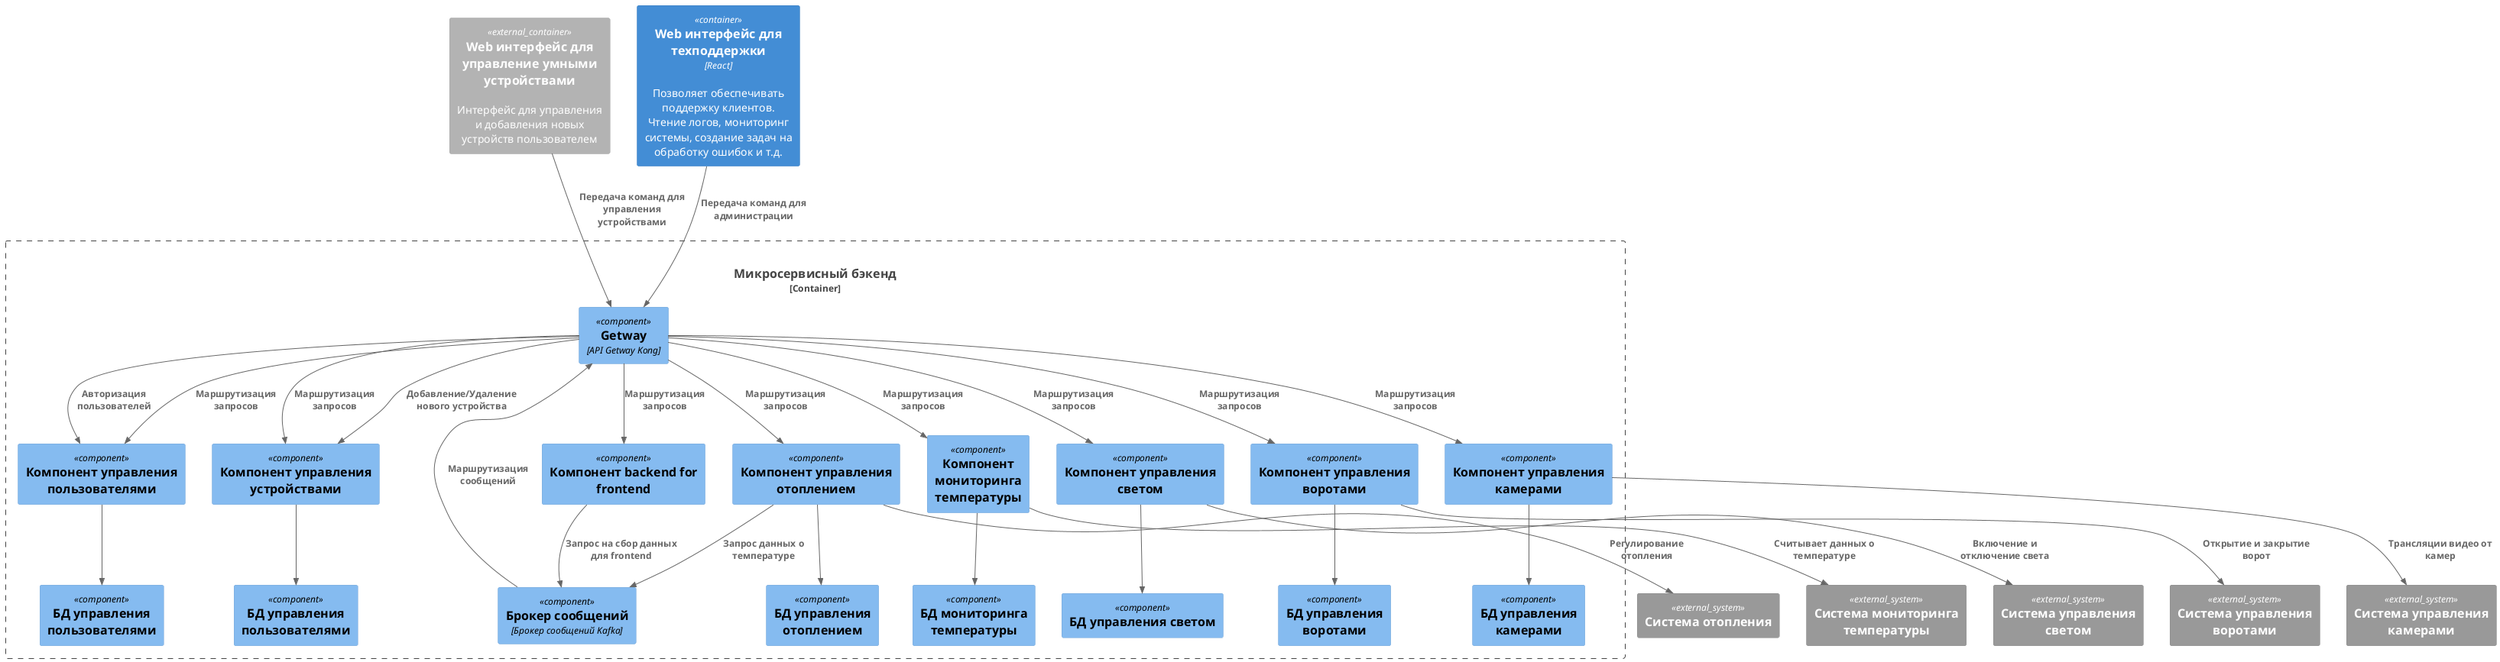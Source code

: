 @startuml
!include <C4/C4_Component>

Container_Boundary(backend, "Микросервисный бэкенд", "Управляет умными устройствами") {   
    Component(api_getway, "Getway", "API Getway Kong")   
    Component(broker, "Брокер сообщений", "Брокер сообщений Kafka")
    
    Component(temperature_manager, "Компонент мониторинга температуры")
    Component(temperature_db, "БД мониторинга температуры")

    Component(heat_manager, "Компонент управления отоплением")
    Component(heat_db, "БД управления отоплением")

    Component(light_manager, "Компонент управления светом")
    Component(light_db, "БД управления светом")

    Component(gate_manager, "Компонент управления воротами")
    Component(gate_db, "БД управления воротами")

    Component(camera_manager, "Компонент управления камерами")
    Component(camera_db, "БД управления камерами")

    Component(user_manager, "Компонент управления пользователями")
    Component(user_db, "БД управления пользователями")

    Component(device_manager, "Компонент управления устройствами")
    Component(device_db, "БД управления пользователями")
    
    Component(bff, "Компонент backend for frontend")  
}
Container_Ext(frontend, "Web интерфейс для управление умными устройствами", "", "Интерфейс для управления и добавления новых устройств пользователем")
Container(admin_frontend, "Web интерфейс для техподдержки", "React", "Позволяет обеспечивать поддержку клиентов. Чтение логов, мониторинг системы, создание задач на обработку ошибок и т.д.")
System_Ext(sensor1, "Система мониторинга температуры")
System_Ext(sensor2, "Система отопления")
System_Ext(sensor3, "Система управления светом")
System_Ext(sensor4, "Система управления воротами")
System_Ext(sensor5, "Система управления камерами")

Rel(broker, api_getway, "Маршрутизация сообщений")

Rel(frontend, api_getway, "Передача команд для управления устройствами")
Rel(admin_frontend, api_getway, "Передача команд для администрации")

Rel(api_getway, temperature_manager, "Маршрутизация запросов")
Rel(temperature_manager, temperature_db, "")
Rel(temperature_manager, sensor1, "Считывает данных о температуре")

Rel(api_getway, heat_manager, "Маршрутизация запросов")
Rel(heat_manager, heat_db, "")
Rel(heat_manager, sensor2, "Регулирование отопления")
Rel(heat_manager, broker, "Запрос данных о температуре")

Rel(api_getway, light_manager, "Маршрутизация запросов")
Rel(light_manager, light_db, "")
Rel(light_manager, sensor3, "Включение и отключение света")

Rel(api_getway, gate_manager, "Маршрутизация запросов")
Rel(gate_manager, gate_db, "")
Rel(gate_manager, sensor4, "Открытие и закрытие ворот")

Rel(api_getway, camera_manager, "Маршрутизация запросов")
Rel(camera_manager, camera_db, "")
Rel(camera_manager, sensor5, "Трансляции видео от камер")

Rel(api_getway, user_manager, "Маршрутизация запросов")
Rel(api_getway, user_manager, "Авторизация пользователей")
Rel(user_manager, user_db, "")

Rel(api_getway, bff, "Маршрутизация запросов")
Rel(bff, broker, "Запрос на сбор данных для frontend")

Rel(api_getway, device_manager, "Маршрутизация запросов")
Rel(api_getway, device_manager, "Добавление/Удаление нового устройства")
Rel(device_manager, device_db, "")

@enduml